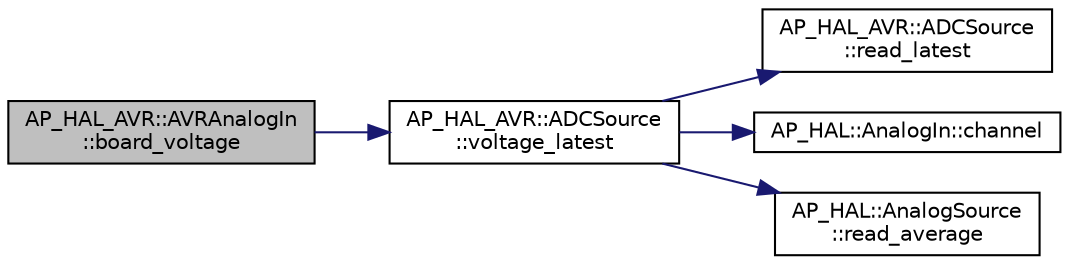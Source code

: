 digraph "AP_HAL_AVR::AVRAnalogIn::board_voltage"
{
 // INTERACTIVE_SVG=YES
  edge [fontname="Helvetica",fontsize="10",labelfontname="Helvetica",labelfontsize="10"];
  node [fontname="Helvetica",fontsize="10",shape=record];
  rankdir="LR";
  Node1 [label="AP_HAL_AVR::AVRAnalogIn\l::board_voltage",height=0.2,width=0.4,color="black", fillcolor="grey75", style="filled" fontcolor="black"];
  Node1 -> Node2 [color="midnightblue",fontsize="10",style="solid",fontname="Helvetica"];
  Node2 [label="AP_HAL_AVR::ADCSource\l::voltage_latest",height=0.2,width=0.4,color="black", fillcolor="white", style="filled",URL="$classAP__HAL__AVR_1_1ADCSource.html#a4fc59be8a234a9b23511b5f1feaf0dc2"];
  Node2 -> Node3 [color="midnightblue",fontsize="10",style="solid",fontname="Helvetica"];
  Node3 [label="AP_HAL_AVR::ADCSource\l::read_latest",height=0.2,width=0.4,color="black", fillcolor="white", style="filled",URL="$classAP__HAL__AVR_1_1ADCSource.html#a7d548b4b6110a6e94fffa75a1a2294e1"];
  Node2 -> Node4 [color="midnightblue",fontsize="10",style="solid",fontname="Helvetica"];
  Node4 [label="AP_HAL::AnalogIn::channel",height=0.2,width=0.4,color="black", fillcolor="white", style="filled",URL="$classAP__HAL_1_1AnalogIn.html#aa1287db18a7b6b27286091af1f4bd5e5"];
  Node2 -> Node5 [color="midnightblue",fontsize="10",style="solid",fontname="Helvetica"];
  Node5 [label="AP_HAL::AnalogSource\l::read_average",height=0.2,width=0.4,color="black", fillcolor="white", style="filled",URL="$classAP__HAL_1_1AnalogSource.html#a8b89f919163bc024abd8ff889fb3e6f4"];
}
